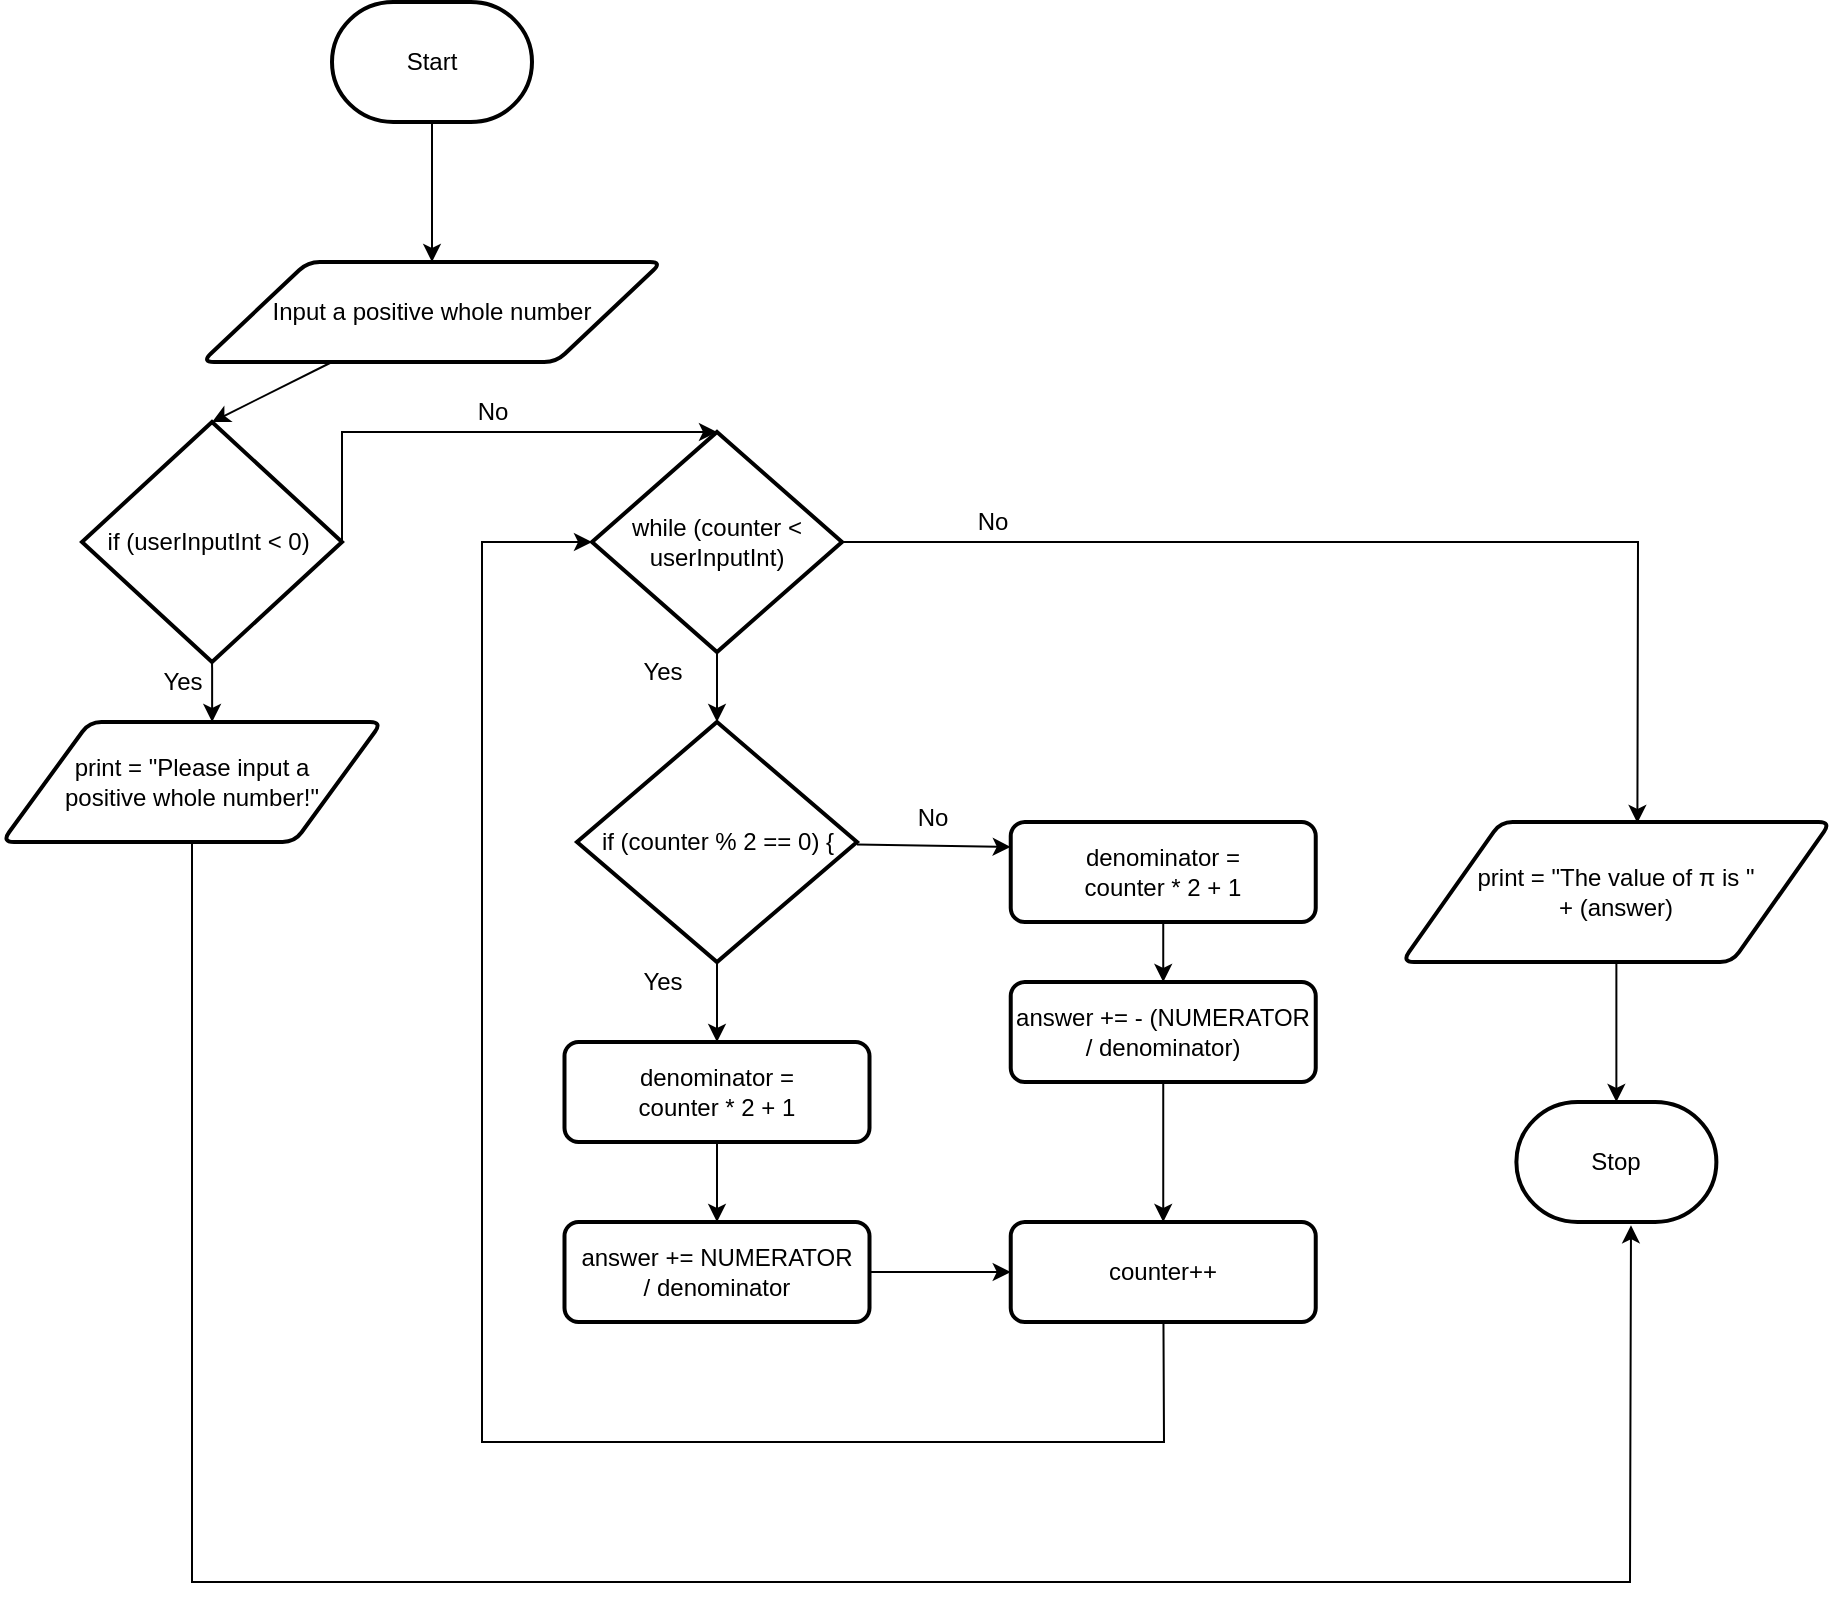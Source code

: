 <mxfile>
    <diagram id="GInHtZuMB5CcCfA9ihm7" name="Page-1">
        <mxGraphModel dx="1075" dy="757" grid="1" gridSize="10" guides="1" tooltips="1" connect="1" arrows="1" fold="1" page="1" pageScale="1" pageWidth="850" pageHeight="1100" math="0" shadow="0">
            <root>
                <mxCell id="0"/>
                <mxCell id="1" parent="0"/>
                <mxCell id="7" style="edgeStyle=none;html=1;" parent="1" source="2" target="3" edge="1">
                    <mxGeometry relative="1" as="geometry"/>
                </mxCell>
                <mxCell id="2" value="Start" style="strokeWidth=2;html=1;shape=mxgraph.flowchart.terminator;whiteSpace=wrap;" parent="1" vertex="1">
                    <mxGeometry x="295" y="10" width="100" height="60" as="geometry"/>
                </mxCell>
                <mxCell id="11" style="edgeStyle=none;html=1;entryX=0.5;entryY=0;entryDx=0;entryDy=0;entryPerimeter=0;" parent="1" source="3" target="10" edge="1">
                    <mxGeometry relative="1" as="geometry"/>
                </mxCell>
                <mxCell id="3" value="Input a positive whole number" style="shape=parallelogram;html=1;strokeWidth=2;perimeter=parallelogramPerimeter;whiteSpace=wrap;rounded=1;arcSize=12;size=0.23;" parent="1" vertex="1">
                    <mxGeometry x="230" y="140" width="230" height="50" as="geometry"/>
                </mxCell>
                <mxCell id="13" style="edgeStyle=none;html=1;entryX=0.553;entryY=0;entryDx=0;entryDy=0;entryPerimeter=0;" parent="1" source="10" target="12" edge="1">
                    <mxGeometry relative="1" as="geometry"/>
                </mxCell>
                <mxCell id="27" style="edgeStyle=none;html=1;entryX=0.5;entryY=0;entryDx=0;entryDy=0;entryPerimeter=0;exitX=1;exitY=0.5;exitDx=0;exitDy=0;exitPerimeter=0;rounded=0;" parent="1" source="10" target="15" edge="1">
                    <mxGeometry relative="1" as="geometry">
                        <Array as="points">
                            <mxPoint x="300" y="225"/>
                        </Array>
                    </mxGeometry>
                </mxCell>
                <mxCell id="10" value="if (userInputInt &amp;lt; 0)&amp;nbsp;" style="strokeWidth=2;html=1;shape=mxgraph.flowchart.decision;whiteSpace=wrap;" parent="1" vertex="1">
                    <mxGeometry x="170" y="220" width="130" height="120" as="geometry"/>
                </mxCell>
                <mxCell id="56" style="edgeStyle=none;html=1;entryX=0.573;entryY=1.027;entryDx=0;entryDy=0;entryPerimeter=0;rounded=0;" edge="1" parent="1" source="12" target="54">
                    <mxGeometry relative="1" as="geometry">
                        <Array as="points">
                            <mxPoint x="225" y="800"/>
                            <mxPoint x="944" y="800"/>
                        </Array>
                    </mxGeometry>
                </mxCell>
                <mxCell id="12" value="print =&amp;nbsp;&quot;Please input a &lt;br&gt;positive whole number!&quot;" style="shape=parallelogram;html=1;strokeWidth=2;perimeter=parallelogramPerimeter;whiteSpace=wrap;rounded=1;arcSize=12;size=0.23;" parent="1" vertex="1">
                    <mxGeometry x="130" y="370" width="190" height="60" as="geometry"/>
                </mxCell>
                <mxCell id="14" value="Yes" style="text;html=1;resizable=0;autosize=1;align=center;verticalAlign=middle;points=[];fillColor=none;strokeColor=none;rounded=0;" parent="1" vertex="1">
                    <mxGeometry x="200" y="340" width="40" height="20" as="geometry"/>
                </mxCell>
                <mxCell id="19" style="edgeStyle=none;html=1;entryX=0.5;entryY=0;entryDx=0;entryDy=0;entryPerimeter=0;" parent="1" source="15" target="18" edge="1">
                    <mxGeometry relative="1" as="geometry"/>
                </mxCell>
                <mxCell id="52" style="edgeStyle=none;rounded=0;html=1;entryX=0.549;entryY=0.007;entryDx=0;entryDy=0;entryPerimeter=0;" parent="1" source="15" target="51" edge="1">
                    <mxGeometry relative="1" as="geometry">
                        <Array as="points">
                            <mxPoint x="948" y="280"/>
                        </Array>
                    </mxGeometry>
                </mxCell>
                <mxCell id="15" value="while (counter &amp;lt; userInputInt)" style="strokeWidth=2;html=1;shape=mxgraph.flowchart.decision;whiteSpace=wrap;" parent="1" vertex="1">
                    <mxGeometry x="425" y="225" width="125" height="110" as="geometry"/>
                </mxCell>
                <mxCell id="17" value="No" style="text;html=1;resizable=0;autosize=1;align=center;verticalAlign=middle;points=[];fillColor=none;strokeColor=none;rounded=0;" parent="1" vertex="1">
                    <mxGeometry x="360" y="205" width="30" height="20" as="geometry"/>
                </mxCell>
                <mxCell id="22" style="edgeStyle=none;html=1;entryX=0.5;entryY=0;entryDx=0;entryDy=0;" parent="1" source="18" target="37" edge="1">
                    <mxGeometry relative="1" as="geometry">
                        <mxPoint x="487.5" y="525" as="targetPoint"/>
                    </mxGeometry>
                </mxCell>
                <mxCell id="43" style="edgeStyle=none;rounded=0;html=1;entryX=0;entryY=0.25;entryDx=0;entryDy=0;" parent="1" source="18" target="40" edge="1">
                    <mxGeometry relative="1" as="geometry"/>
                </mxCell>
                <mxCell id="18" value="if (counter % 2 == 0) {" style="strokeWidth=2;html=1;shape=mxgraph.flowchart.decision;whiteSpace=wrap;" parent="1" vertex="1">
                    <mxGeometry x="417.5" y="370" width="140" height="120" as="geometry"/>
                </mxCell>
                <mxCell id="20" value="Yes" style="text;html=1;resizable=0;autosize=1;align=center;verticalAlign=middle;points=[];fillColor=none;strokeColor=none;rounded=0;" parent="1" vertex="1">
                    <mxGeometry x="440" y="335" width="40" height="20" as="geometry"/>
                </mxCell>
                <mxCell id="26" value="Yes" style="text;html=1;resizable=0;autosize=1;align=center;verticalAlign=middle;points=[];fillColor=none;strokeColor=none;rounded=0;" parent="1" vertex="1">
                    <mxGeometry x="440" y="490" width="40" height="20" as="geometry"/>
                </mxCell>
                <mxCell id="31" value="No" style="text;html=1;resizable=0;autosize=1;align=center;verticalAlign=middle;points=[];fillColor=none;strokeColor=none;rounded=0;" parent="1" vertex="1">
                    <mxGeometry x="580" y="407.5" width="30" height="20" as="geometry"/>
                </mxCell>
                <mxCell id="39" style="edgeStyle=none;rounded=0;html=1;entryX=0.5;entryY=0;entryDx=0;entryDy=0;" parent="1" source="37" target="38" edge="1">
                    <mxGeometry relative="1" as="geometry"/>
                </mxCell>
                <mxCell id="37" value="&lt;span&gt;denominator =&lt;/span&gt;&lt;br&gt;&lt;span&gt;counter * 2 + 1&lt;/span&gt;" style="rounded=1;whiteSpace=wrap;html=1;absoluteArcSize=1;arcSize=14;strokeWidth=2;" parent="1" vertex="1">
                    <mxGeometry x="411.25" y="530" width="152.5" height="50" as="geometry"/>
                </mxCell>
                <mxCell id="49" style="edgeStyle=none;rounded=0;html=1;entryX=0;entryY=0.5;entryDx=0;entryDy=0;" parent="1" source="38" target="47" edge="1">
                    <mxGeometry relative="1" as="geometry"/>
                </mxCell>
                <mxCell id="38" value="answer += NUMERATOR&lt;br&gt;/ denominator" style="rounded=1;whiteSpace=wrap;html=1;absoluteArcSize=1;arcSize=14;strokeWidth=2;" parent="1" vertex="1">
                    <mxGeometry x="411.25" y="620" width="152.5" height="50" as="geometry"/>
                </mxCell>
                <mxCell id="45" style="edgeStyle=none;rounded=0;html=1;entryX=0.5;entryY=0;entryDx=0;entryDy=0;" parent="1" source="40" target="44" edge="1">
                    <mxGeometry relative="1" as="geometry"/>
                </mxCell>
                <mxCell id="40" value="denominator =&lt;br&gt;counter * 2 + 1" style="rounded=1;whiteSpace=wrap;html=1;absoluteArcSize=1;arcSize=14;strokeWidth=2;" parent="1" vertex="1">
                    <mxGeometry x="634.37" y="420" width="152.5" height="50" as="geometry"/>
                </mxCell>
                <mxCell id="48" style="edgeStyle=none;rounded=0;html=1;entryX=0.5;entryY=0;entryDx=0;entryDy=0;" parent="1" source="44" target="47" edge="1">
                    <mxGeometry relative="1" as="geometry"/>
                </mxCell>
                <mxCell id="44" value="answer += - (NUMERATOR / denominator)" style="rounded=1;whiteSpace=wrap;html=1;absoluteArcSize=1;arcSize=14;strokeWidth=2;" parent="1" vertex="1">
                    <mxGeometry x="634.37" y="500" width="152.5" height="50" as="geometry"/>
                </mxCell>
                <mxCell id="50" style="edgeStyle=none;rounded=0;html=1;entryX=0;entryY=0.5;entryDx=0;entryDy=0;entryPerimeter=0;" parent="1" source="47" target="15" edge="1">
                    <mxGeometry relative="1" as="geometry">
                        <Array as="points">
                            <mxPoint x="711" y="730"/>
                            <mxPoint x="370" y="730"/>
                            <mxPoint x="370" y="280"/>
                        </Array>
                    </mxGeometry>
                </mxCell>
                <mxCell id="47" value="counter++" style="rounded=1;whiteSpace=wrap;html=1;absoluteArcSize=1;arcSize=14;strokeWidth=2;" parent="1" vertex="1">
                    <mxGeometry x="634.37" y="620" width="152.5" height="50" as="geometry"/>
                </mxCell>
                <mxCell id="55" style="edgeStyle=none;rounded=0;html=1;" parent="1" source="51" target="54" edge="1">
                    <mxGeometry relative="1" as="geometry"/>
                </mxCell>
                <mxCell id="51" value="print = &quot;The value of π is &quot; &lt;br&gt;+ (answer)" style="shape=parallelogram;html=1;strokeWidth=2;perimeter=parallelogramPerimeter;whiteSpace=wrap;rounded=1;arcSize=12;size=0.23;" parent="1" vertex="1">
                    <mxGeometry x="830" y="420" width="214.38" height="70" as="geometry"/>
                </mxCell>
                <mxCell id="53" value="No" style="text;html=1;resizable=0;autosize=1;align=center;verticalAlign=middle;points=[];fillColor=none;strokeColor=none;rounded=0;" parent="1" vertex="1">
                    <mxGeometry x="610" y="260" width="30" height="20" as="geometry"/>
                </mxCell>
                <mxCell id="54" value="Stop" style="strokeWidth=2;html=1;shape=mxgraph.flowchart.terminator;whiteSpace=wrap;" parent="1" vertex="1">
                    <mxGeometry x="887.19" y="560" width="100" height="60" as="geometry"/>
                </mxCell>
            </root>
        </mxGraphModel>
    </diagram>
</mxfile>